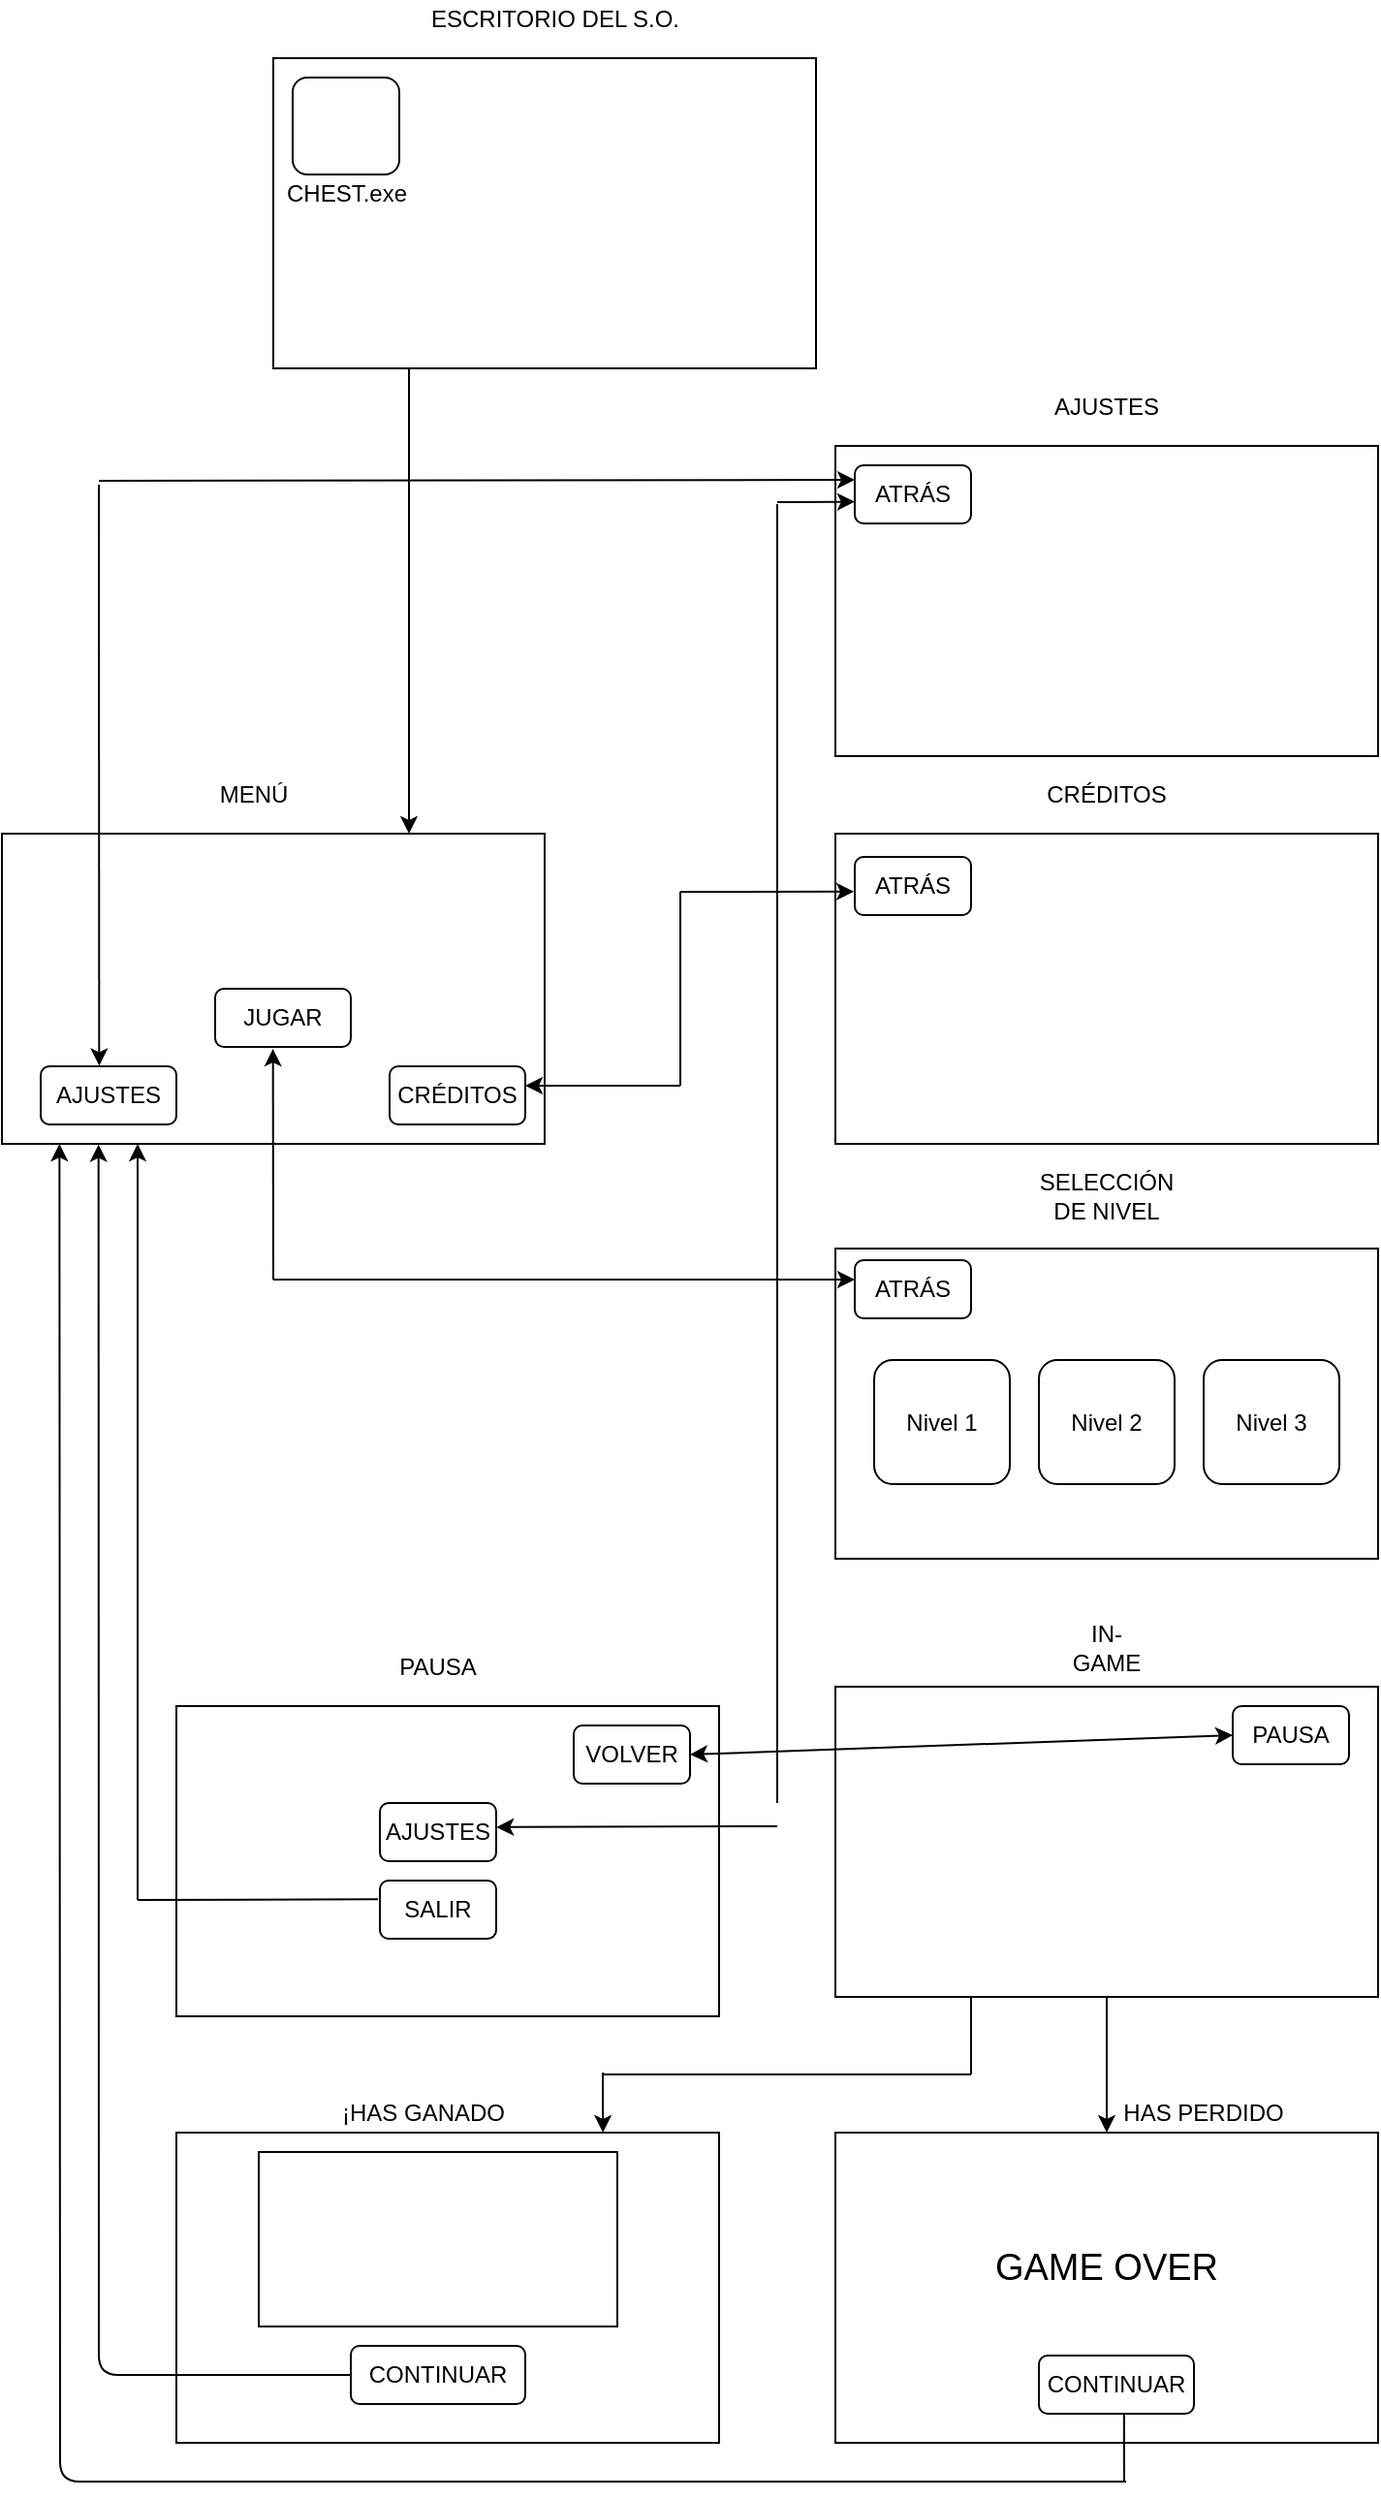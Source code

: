 <mxfile version="12.3.1" type="device" pages="1"><diagram id="EeKAcmP6VY8ak1RRdIUM" name="Page-1"><mxGraphModel dx="3555" dy="3032" grid="1" gridSize="10" guides="1" tooltips="1" connect="1" arrows="1" fold="1" page="1" pageScale="1" pageWidth="827" pageHeight="1169" math="0" shadow="0"><root><mxCell id="0"/><mxCell id="1" parent="0"/><mxCell id="3SmI6H3SUP7M3Z23EEoC-1" value="" style="rounded=0;whiteSpace=wrap;html=1;" parent="1" vertex="1"><mxGeometry x="50" y="280" width="280" height="160" as="geometry"/></mxCell><mxCell id="3SmI6H3SUP7M3Z23EEoC-2" value="" style="rounded=0;whiteSpace=wrap;html=1;" parent="1" vertex="1"><mxGeometry x="480" y="80" width="280" height="160" as="geometry"/></mxCell><mxCell id="3SmI6H3SUP7M3Z23EEoC-3" value="" style="rounded=0;whiteSpace=wrap;html=1;" parent="1" vertex="1"><mxGeometry x="480" y="280" width="280" height="160" as="geometry"/></mxCell><mxCell id="3SmI6H3SUP7M3Z23EEoC-4" value="" style="rounded=0;whiteSpace=wrap;html=1;" parent="1" vertex="1"><mxGeometry x="480" y="494" width="280" height="160" as="geometry"/></mxCell><mxCell id="3SmI6H3SUP7M3Z23EEoC-5" value="" style="rounded=0;whiteSpace=wrap;html=1;" parent="1" vertex="1"><mxGeometry x="480" y="720" width="280" height="160" as="geometry"/></mxCell><mxCell id="3SmI6H3SUP7M3Z23EEoC-6" value="MENÚ" style="text;html=1;strokeColor=none;fillColor=none;align=center;verticalAlign=middle;whiteSpace=wrap;rounded=0;" parent="1" vertex="1"><mxGeometry x="160" y="250" width="40" height="20" as="geometry"/></mxCell><mxCell id="3SmI6H3SUP7M3Z23EEoC-7" value="AJUSTES" style="text;html=1;strokeColor=none;fillColor=none;align=center;verticalAlign=middle;whiteSpace=wrap;rounded=0;" parent="1" vertex="1"><mxGeometry x="600" y="50" width="40" height="20" as="geometry"/></mxCell><mxCell id="3SmI6H3SUP7M3Z23EEoC-8" value="CRÉDITOS" style="text;html=1;strokeColor=none;fillColor=none;align=center;verticalAlign=middle;whiteSpace=wrap;rounded=0;" parent="1" vertex="1"><mxGeometry x="600" y="250" width="40" height="20" as="geometry"/></mxCell><mxCell id="3SmI6H3SUP7M3Z23EEoC-9" value="SELECCIÓN DE NIVEL" style="text;html=1;strokeColor=none;fillColor=none;align=center;verticalAlign=middle;whiteSpace=wrap;rounded=0;" parent="1" vertex="1"><mxGeometry x="600" y="457" width="40" height="20" as="geometry"/></mxCell><mxCell id="3SmI6H3SUP7M3Z23EEoC-10" value="IN-GAME" style="text;html=1;strokeColor=none;fillColor=none;align=center;verticalAlign=middle;whiteSpace=wrap;rounded=0;" parent="1" vertex="1"><mxGeometry x="600" y="690" width="40" height="20" as="geometry"/></mxCell><mxCell id="3SmI6H3SUP7M3Z23EEoC-13" value="" style="rounded=1;whiteSpace=wrap;html=1;" parent="1" vertex="1"><mxGeometry x="70" y="400" width="70" height="30" as="geometry"/></mxCell><mxCell id="3SmI6H3SUP7M3Z23EEoC-14" value="" style="rounded=1;whiteSpace=wrap;html=1;" parent="1" vertex="1"><mxGeometry x="160" y="360" width="70" height="30" as="geometry"/></mxCell><mxCell id="3SmI6H3SUP7M3Z23EEoC-15" value="" style="rounded=1;whiteSpace=wrap;html=1;" parent="1" vertex="1"><mxGeometry x="250" y="400" width="70" height="30" as="geometry"/></mxCell><mxCell id="3SmI6H3SUP7M3Z23EEoC-17" value="JUGAR" style="text;html=1;strokeColor=none;fillColor=none;align=center;verticalAlign=middle;whiteSpace=wrap;rounded=0;" parent="1" vertex="1"><mxGeometry x="175" y="365" width="40" height="20" as="geometry"/></mxCell><mxCell id="3SmI6H3SUP7M3Z23EEoC-18" value="AJUSTES" style="text;html=1;strokeColor=none;fillColor=none;align=center;verticalAlign=middle;whiteSpace=wrap;rounded=0;" parent="1" vertex="1"><mxGeometry x="85" y="405" width="40" height="20" as="geometry"/></mxCell><mxCell id="3SmI6H3SUP7M3Z23EEoC-19" value="CRÉDITOS" style="text;html=1;strokeColor=none;fillColor=none;align=center;verticalAlign=middle;whiteSpace=wrap;rounded=0;" parent="1" vertex="1"><mxGeometry x="265" y="405" width="40" height="20" as="geometry"/></mxCell><mxCell id="3SmI6H3SUP7M3Z23EEoC-26" value="" style="rounded=1;whiteSpace=wrap;html=1;" parent="1" vertex="1"><mxGeometry x="490" y="90" width="60" height="30" as="geometry"/></mxCell><mxCell id="3SmI6H3SUP7M3Z23EEoC-27" value="" style="rounded=1;whiteSpace=wrap;html=1;" parent="1" vertex="1"><mxGeometry x="490" y="292" width="60" height="30" as="geometry"/></mxCell><mxCell id="3SmI6H3SUP7M3Z23EEoC-28" value="" style="rounded=1;whiteSpace=wrap;html=1;" parent="1" vertex="1"><mxGeometry x="490" y="500" width="60" height="30" as="geometry"/></mxCell><mxCell id="3SmI6H3SUP7M3Z23EEoC-29" value="ATRÁS" style="text;html=1;strokeColor=none;fillColor=none;align=center;verticalAlign=middle;whiteSpace=wrap;rounded=0;" parent="1" vertex="1"><mxGeometry x="500" y="95" width="40" height="20" as="geometry"/></mxCell><mxCell id="3SmI6H3SUP7M3Z23EEoC-30" value="ATRÁS" style="text;html=1;strokeColor=none;fillColor=none;align=center;verticalAlign=middle;whiteSpace=wrap;rounded=0;" parent="1" vertex="1"><mxGeometry x="500" y="297" width="40" height="20" as="geometry"/></mxCell><mxCell id="3SmI6H3SUP7M3Z23EEoC-31" value="ATRÁS" style="text;html=1;strokeColor=none;fillColor=none;align=center;verticalAlign=middle;whiteSpace=wrap;rounded=0;" parent="1" vertex="1"><mxGeometry x="500" y="505" width="40" height="20" as="geometry"/></mxCell><mxCell id="3SmI6H3SUP7M3Z23EEoC-38" value="" style="endArrow=classic;html=1;entryX=-0.008;entryY=0.597;entryDx=0;entryDy=0;entryPerimeter=0;" parent="1" target="3SmI6H3SUP7M3Z23EEoC-27" edge="1"><mxGeometry width="50" height="50" relative="1" as="geometry"><mxPoint x="400" y="310" as="sourcePoint"/><mxPoint x="470" y="307" as="targetPoint"/></mxGeometry></mxCell><mxCell id="3SmI6H3SUP7M3Z23EEoC-39" value="" style="endArrow=none;html=1;" parent="1" edge="1"><mxGeometry width="50" height="50" relative="1" as="geometry"><mxPoint x="400" y="410" as="sourcePoint"/><mxPoint x="400" y="310" as="targetPoint"/></mxGeometry></mxCell><mxCell id="3SmI6H3SUP7M3Z23EEoC-40" value="" style="endArrow=classic;html=1;entryX=1;entryY=0.333;entryDx=0;entryDy=0;entryPerimeter=0;" parent="1" target="3SmI6H3SUP7M3Z23EEoC-15" edge="1"><mxGeometry width="50" height="50" relative="1" as="geometry"><mxPoint x="400" y="410" as="sourcePoint"/><mxPoint x="340" y="410" as="targetPoint"/></mxGeometry></mxCell><mxCell id="3SmI6H3SUP7M3Z23EEoC-41" value="" style="endArrow=classic;html=1;entryX=0.426;entryY=1.035;entryDx=0;entryDy=0;entryPerimeter=0;" parent="1" target="3SmI6H3SUP7M3Z23EEoC-14" edge="1"><mxGeometry width="50" height="50" relative="1" as="geometry"><mxPoint x="190" y="510" as="sourcePoint"/><mxPoint x="188" y="392" as="targetPoint"/></mxGeometry></mxCell><mxCell id="3SmI6H3SUP7M3Z23EEoC-43" value="" style="rounded=1;whiteSpace=wrap;html=1;" parent="1" vertex="1"><mxGeometry x="500" y="551.5" width="70" height="64" as="geometry"/></mxCell><mxCell id="3SmI6H3SUP7M3Z23EEoC-44" value="" style="rounded=1;whiteSpace=wrap;html=1;" parent="1" vertex="1"><mxGeometry x="585" y="551.5" width="70" height="64" as="geometry"/></mxCell><mxCell id="3SmI6H3SUP7M3Z23EEoC-45" value="" style="rounded=1;whiteSpace=wrap;html=1;" parent="1" vertex="1"><mxGeometry x="670" y="551.5" width="70" height="64" as="geometry"/></mxCell><mxCell id="3SmI6H3SUP7M3Z23EEoC-46" value="Nivel 1" style="text;html=1;strokeColor=none;fillColor=none;align=center;verticalAlign=middle;whiteSpace=wrap;rounded=0;" parent="1" vertex="1"><mxGeometry x="515" y="573.5" width="40" height="20" as="geometry"/></mxCell><mxCell id="3SmI6H3SUP7M3Z23EEoC-47" value="Nivel 2" style="text;html=1;strokeColor=none;fillColor=none;align=center;verticalAlign=middle;whiteSpace=wrap;rounded=0;" parent="1" vertex="1"><mxGeometry x="600" y="573.5" width="40" height="20" as="geometry"/></mxCell><mxCell id="3SmI6H3SUP7M3Z23EEoC-48" value="Nivel 3" style="text;html=1;strokeColor=none;fillColor=none;align=center;verticalAlign=middle;whiteSpace=wrap;rounded=0;" parent="1" vertex="1"><mxGeometry x="685" y="573.5" width="40" height="20" as="geometry"/></mxCell><mxCell id="3SmI6H3SUP7M3Z23EEoC-49" value="" style="endArrow=classic;html=1;entryX=0.431;entryY=-0.01;entryDx=0;entryDy=0;entryPerimeter=0;" parent="1" target="3SmI6H3SUP7M3Z23EEoC-13" edge="1"><mxGeometry width="50" height="50" relative="1" as="geometry"><mxPoint x="100" y="100" as="sourcePoint"/><mxPoint x="95" y="400" as="targetPoint"/></mxGeometry></mxCell><mxCell id="3SmI6H3SUP7M3Z23EEoC-50" value="" style="endArrow=classic;html=1;entryX=0;entryY=0.25;entryDx=0;entryDy=0;" parent="1" target="3SmI6H3SUP7M3Z23EEoC-26" edge="1"><mxGeometry width="50" height="50" relative="1" as="geometry"><mxPoint x="100" y="98" as="sourcePoint"/><mxPoint x="450" y="110" as="targetPoint"/></mxGeometry></mxCell><mxCell id="3SmI6H3SUP7M3Z23EEoC-51" value="" style="endArrow=classic;html=1;" parent="1" edge="1"><mxGeometry width="50" height="50" relative="1" as="geometry"><mxPoint x="190" y="510" as="sourcePoint"/><mxPoint x="490" y="510" as="targetPoint"/></mxGeometry></mxCell><mxCell id="3SmI6H3SUP7M3Z23EEoC-52" value="" style="rounded=0;whiteSpace=wrap;html=1;" parent="1" vertex="1"><mxGeometry x="140" y="730" width="280" height="160" as="geometry"/></mxCell><mxCell id="3SmI6H3SUP7M3Z23EEoC-53" value="PAUSA" style="text;html=1;strokeColor=none;fillColor=none;align=center;verticalAlign=middle;whiteSpace=wrap;rounded=0;" parent="1" vertex="1"><mxGeometry x="255" y="700" width="40" height="20" as="geometry"/></mxCell><mxCell id="3SmI6H3SUP7M3Z23EEoC-55" value="" style="rounded=1;whiteSpace=wrap;html=1;" parent="1" vertex="1"><mxGeometry x="685" y="730" width="60" height="30" as="geometry"/></mxCell><mxCell id="3SmI6H3SUP7M3Z23EEoC-56" value="PAUSA" style="text;html=1;strokeColor=none;fillColor=none;align=center;verticalAlign=middle;whiteSpace=wrap;rounded=0;" parent="1" vertex="1"><mxGeometry x="695" y="735" width="40" height="20" as="geometry"/></mxCell><mxCell id="3SmI6H3SUP7M3Z23EEoC-60" value="" style="rounded=1;whiteSpace=wrap;html=1;" parent="1" vertex="1"><mxGeometry x="345" y="740" width="60" height="30" as="geometry"/></mxCell><mxCell id="3SmI6H3SUP7M3Z23EEoC-61" value="VOLVER" style="text;html=1;strokeColor=none;fillColor=none;align=center;verticalAlign=middle;whiteSpace=wrap;rounded=0;" parent="1" vertex="1"><mxGeometry x="355" y="745" width="40" height="20" as="geometry"/></mxCell><mxCell id="3SmI6H3SUP7M3Z23EEoC-62" value="" style="endArrow=classic;startArrow=classic;html=1;entryX=0;entryY=0.5;entryDx=0;entryDy=0;exitX=1;exitY=0.5;exitDx=0;exitDy=0;" parent="1" source="3SmI6H3SUP7M3Z23EEoC-60" target="3SmI6H3SUP7M3Z23EEoC-55" edge="1"><mxGeometry width="50" height="50" relative="1" as="geometry"><mxPoint x="50" y="950" as="sourcePoint"/><mxPoint x="100" y="900" as="targetPoint"/></mxGeometry></mxCell><mxCell id="3SmI6H3SUP7M3Z23EEoC-64" value="" style="rounded=1;whiteSpace=wrap;html=1;" parent="1" vertex="1"><mxGeometry x="245" y="780" width="60" height="30" as="geometry"/></mxCell><mxCell id="3SmI6H3SUP7M3Z23EEoC-65" value="" style="rounded=1;whiteSpace=wrap;html=1;" parent="1" vertex="1"><mxGeometry x="245" y="820" width="60" height="30" as="geometry"/></mxCell><mxCell id="3SmI6H3SUP7M3Z23EEoC-67" value="AJUSTES" style="text;html=1;strokeColor=none;fillColor=none;align=center;verticalAlign=middle;whiteSpace=wrap;rounded=0;" parent="1" vertex="1"><mxGeometry x="255" y="785" width="40" height="20" as="geometry"/></mxCell><mxCell id="3SmI6H3SUP7M3Z23EEoC-68" value="SALIR" style="text;html=1;strokeColor=none;fillColor=none;align=center;verticalAlign=middle;whiteSpace=wrap;rounded=0;" parent="1" vertex="1"><mxGeometry x="255" y="825" width="40" height="20" as="geometry"/></mxCell><mxCell id="3SmI6H3SUP7M3Z23EEoC-69" value="" style="endArrow=classic;html=1;entryX=0.25;entryY=1;entryDx=0;entryDy=0;" parent="1" target="3SmI6H3SUP7M3Z23EEoC-1" edge="1"><mxGeometry width="50" height="50" relative="1" as="geometry"><mxPoint x="120" y="830" as="sourcePoint"/><mxPoint x="100" y="440" as="targetPoint"/></mxGeometry></mxCell><mxCell id="3SmI6H3SUP7M3Z23EEoC-72" value="" style="endArrow=none;html=1;exitX=-0.017;exitY=0.322;exitDx=0;exitDy=0;exitPerimeter=0;" parent="1" source="3SmI6H3SUP7M3Z23EEoC-65" edge="1"><mxGeometry width="50" height="50" relative="1" as="geometry"><mxPoint x="185" y="830" as="sourcePoint"/><mxPoint x="120" y="830" as="targetPoint"/></mxGeometry></mxCell><mxCell id="3SmI6H3SUP7M3Z23EEoC-74" value="" style="endArrow=classic;html=1;entryX=1.002;entryY=0.415;entryDx=0;entryDy=0;entryPerimeter=0;" parent="1" target="3SmI6H3SUP7M3Z23EEoC-64" edge="1"><mxGeometry width="50" height="50" relative="1" as="geometry"><mxPoint x="450" y="792" as="sourcePoint"/><mxPoint x="190" y="900" as="targetPoint"/></mxGeometry></mxCell><mxCell id="3SmI6H3SUP7M3Z23EEoC-75" value="" style="endArrow=classic;html=1;entryX=-0.001;entryY=0.627;entryDx=0;entryDy=0;entryPerimeter=0;" parent="1" target="3SmI6H3SUP7M3Z23EEoC-26" edge="1"><mxGeometry width="50" height="50" relative="1" as="geometry"><mxPoint x="450" y="109" as="sourcePoint"/><mxPoint x="470" y="109" as="targetPoint"/></mxGeometry></mxCell><mxCell id="3SmI6H3SUP7M3Z23EEoC-76" value="" style="endArrow=none;html=1;" parent="1" edge="1"><mxGeometry width="50" height="50" relative="1" as="geometry"><mxPoint x="450" y="780" as="sourcePoint"/><mxPoint x="450" y="110" as="targetPoint"/></mxGeometry></mxCell><mxCell id="Sr3VNZJob6jdiL0P7BRz-1" value="" style="rounded=0;whiteSpace=wrap;html=1;" parent="1" vertex="1"><mxGeometry x="480" y="950" width="280" height="160" as="geometry"/></mxCell><mxCell id="Sr3VNZJob6jdiL0P7BRz-2" value="" style="rounded=0;whiteSpace=wrap;html=1;" parent="1" vertex="1"><mxGeometry x="140" y="950" width="280" height="160" as="geometry"/></mxCell><mxCell id="Sr3VNZJob6jdiL0P7BRz-3" value="" style="endArrow=classic;html=1;entryX=0.5;entryY=0;entryDx=0;entryDy=0;exitX=0.5;exitY=1;exitDx=0;exitDy=0;" parent="1" source="3SmI6H3SUP7M3Z23EEoC-5" target="Sr3VNZJob6jdiL0P7BRz-1" edge="1"><mxGeometry width="50" height="50" relative="1" as="geometry"><mxPoint x="50" y="1210" as="sourcePoint"/><mxPoint x="100" y="1160" as="targetPoint"/></mxGeometry></mxCell><mxCell id="Sr3VNZJob6jdiL0P7BRz-5" value="" style="endArrow=none;html=1;" parent="1" edge="1"><mxGeometry width="50" height="50" relative="1" as="geometry"><mxPoint x="360" y="920" as="sourcePoint"/><mxPoint x="550" y="920" as="targetPoint"/></mxGeometry></mxCell><mxCell id="Sr3VNZJob6jdiL0P7BRz-6" value="" style="endArrow=none;html=1;exitX=0.25;exitY=1;exitDx=0;exitDy=0;" parent="1" source="3SmI6H3SUP7M3Z23EEoC-5" edge="1"><mxGeometry width="50" height="50" relative="1" as="geometry"><mxPoint x="50" y="1210" as="sourcePoint"/><mxPoint x="550" y="920" as="targetPoint"/></mxGeometry></mxCell><mxCell id="Sr3VNZJob6jdiL0P7BRz-7" value="¡HAS GANADO" style="text;html=1;strokeColor=none;fillColor=none;align=center;verticalAlign=middle;whiteSpace=wrap;rounded=0;" parent="1" vertex="1"><mxGeometry x="200" y="930" width="135" height="20" as="geometry"/></mxCell><mxCell id="Sr3VNZJob6jdiL0P7BRz-9" value="HAS PERDIDO" style="text;html=1;strokeColor=none;fillColor=none;align=center;verticalAlign=middle;whiteSpace=wrap;rounded=0;" parent="1" vertex="1"><mxGeometry x="615" y="930" width="110" height="20" as="geometry"/></mxCell><mxCell id="Sr3VNZJob6jdiL0P7BRz-13" value="" style="rounded=1;whiteSpace=wrap;html=1;" parent="1" vertex="1"><mxGeometry x="585" y="1065" width="80" height="30" as="geometry"/></mxCell><mxCell id="Sr3VNZJob6jdiL0P7BRz-14" value="" style="rounded=1;whiteSpace=wrap;html=1;" parent="1" vertex="1"><mxGeometry x="230" y="1060" width="90" height="30" as="geometry"/></mxCell><mxCell id="Sr3VNZJob6jdiL0P7BRz-15" value="CONTINUAR" style="text;html=1;strokeColor=none;fillColor=none;align=center;verticalAlign=middle;whiteSpace=wrap;rounded=0;" parent="1" vertex="1"><mxGeometry x="255" y="1065" width="40" height="20" as="geometry"/></mxCell><mxCell id="Sr3VNZJob6jdiL0P7BRz-16" value="&lt;font style=&quot;font-size: 19px&quot;&gt;GAME OVER&lt;/font&gt;" style="text;html=1;strokeColor=none;fillColor=none;align=center;verticalAlign=middle;whiteSpace=wrap;rounded=0;" parent="1" vertex="1"><mxGeometry x="540" y="1010" width="160" height="20" as="geometry"/></mxCell><mxCell id="Sr3VNZJob6jdiL0P7BRz-18" value="CONTINUAR" style="text;html=1;strokeColor=none;fillColor=none;align=center;verticalAlign=middle;whiteSpace=wrap;rounded=0;" parent="1" vertex="1"><mxGeometry x="605" y="1070" width="40" height="20" as="geometry"/></mxCell><mxCell id="Sr3VNZJob6jdiL0P7BRz-19" value="" style="rounded=0;whiteSpace=wrap;html=1;" parent="1" vertex="1"><mxGeometry x="182.5" y="960" width="185" height="90" as="geometry"/></mxCell><mxCell id="Sr3VNZJob6jdiL0P7BRz-21" value="" style="endArrow=classic;html=1;entryX=0.178;entryY=1.002;entryDx=0;entryDy=0;entryPerimeter=0;exitX=0;exitY=0.5;exitDx=0;exitDy=0;" parent="1" source="Sr3VNZJob6jdiL0P7BRz-14" target="3SmI6H3SUP7M3Z23EEoC-1" edge="1"><mxGeometry width="50" height="50" relative="1" as="geometry"><mxPoint x="50" y="1120" as="sourcePoint"/><mxPoint x="96" y="443" as="targetPoint"/><Array as="points"><mxPoint x="100" y="1075"/></Array></mxGeometry></mxCell><mxCell id="Sr3VNZJob6jdiL0P7BRz-22" value="" style="endArrow=classic;html=1;entryX=0.786;entryY=0;entryDx=0;entryDy=0;entryPerimeter=0;" parent="1" target="Sr3VNZJob6jdiL0P7BRz-2" edge="1"><mxGeometry width="50" height="50" relative="1" as="geometry"><mxPoint x="360" y="919" as="sourcePoint"/><mxPoint x="379" y="950" as="targetPoint"/></mxGeometry></mxCell><mxCell id="Sr3VNZJob6jdiL0P7BRz-24" value="" style="endArrow=classic;html=1;entryX=0.106;entryY=1;entryDx=0;entryDy=0;entryPerimeter=0;" parent="1" target="3SmI6H3SUP7M3Z23EEoC-1" edge="1"><mxGeometry width="50" height="50" relative="1" as="geometry"><mxPoint x="630" y="1130" as="sourcePoint"/><mxPoint x="109.84" y="450.32" as="targetPoint"/><Array as="points"><mxPoint x="80" y="1130"/></Array></mxGeometry></mxCell><mxCell id="Sr3VNZJob6jdiL0P7BRz-26" value="" style="endArrow=none;html=1;entryX=0.549;entryY=1.005;entryDx=0;entryDy=0;entryPerimeter=0;" parent="1" target="Sr3VNZJob6jdiL0P7BRz-13" edge="1"><mxGeometry width="50" height="50" relative="1" as="geometry"><mxPoint x="629" y="1130" as="sourcePoint"/><mxPoint x="120" y="1160" as="targetPoint"/></mxGeometry></mxCell><mxCell id="RBiHCO3_YQfzqU-Uowrx-1" value="" style="rounded=0;whiteSpace=wrap;html=1;" vertex="1" parent="1"><mxGeometry x="190" y="-120" width="280" height="160" as="geometry"/></mxCell><mxCell id="RBiHCO3_YQfzqU-Uowrx-2" value="ESCRITORIO DEL S.O." style="text;html=1;strokeColor=none;fillColor=none;align=center;verticalAlign=middle;whiteSpace=wrap;rounded=0;" vertex="1" parent="1"><mxGeometry x="258.5" y="-150" width="153" height="20" as="geometry"/></mxCell><mxCell id="RBiHCO3_YQfzqU-Uowrx-3" value="" style="rounded=1;whiteSpace=wrap;html=1;" vertex="1" parent="1"><mxGeometry x="200" y="-110" width="55" height="50" as="geometry"/></mxCell><mxCell id="RBiHCO3_YQfzqU-Uowrx-4" value="CHEST.exe" style="text;html=1;strokeColor=none;fillColor=none;align=center;verticalAlign=middle;whiteSpace=wrap;rounded=0;" vertex="1" parent="1"><mxGeometry x="207.5" y="-60" width="40" height="20" as="geometry"/></mxCell><mxCell id="RBiHCO3_YQfzqU-Uowrx-6" value="" style="endArrow=classic;html=1;exitX=0.25;exitY=1;exitDx=0;exitDy=0;entryX=0.75;entryY=0;entryDx=0;entryDy=0;" edge="1" parent="1" source="RBiHCO3_YQfzqU-Uowrx-1" target="3SmI6H3SUP7M3Z23EEoC-1"><mxGeometry width="50" height="50" relative="1" as="geometry"><mxPoint x="50" y="1210" as="sourcePoint"/><mxPoint x="280" y="470" as="targetPoint"/></mxGeometry></mxCell></root></mxGraphModel></diagram></mxfile>